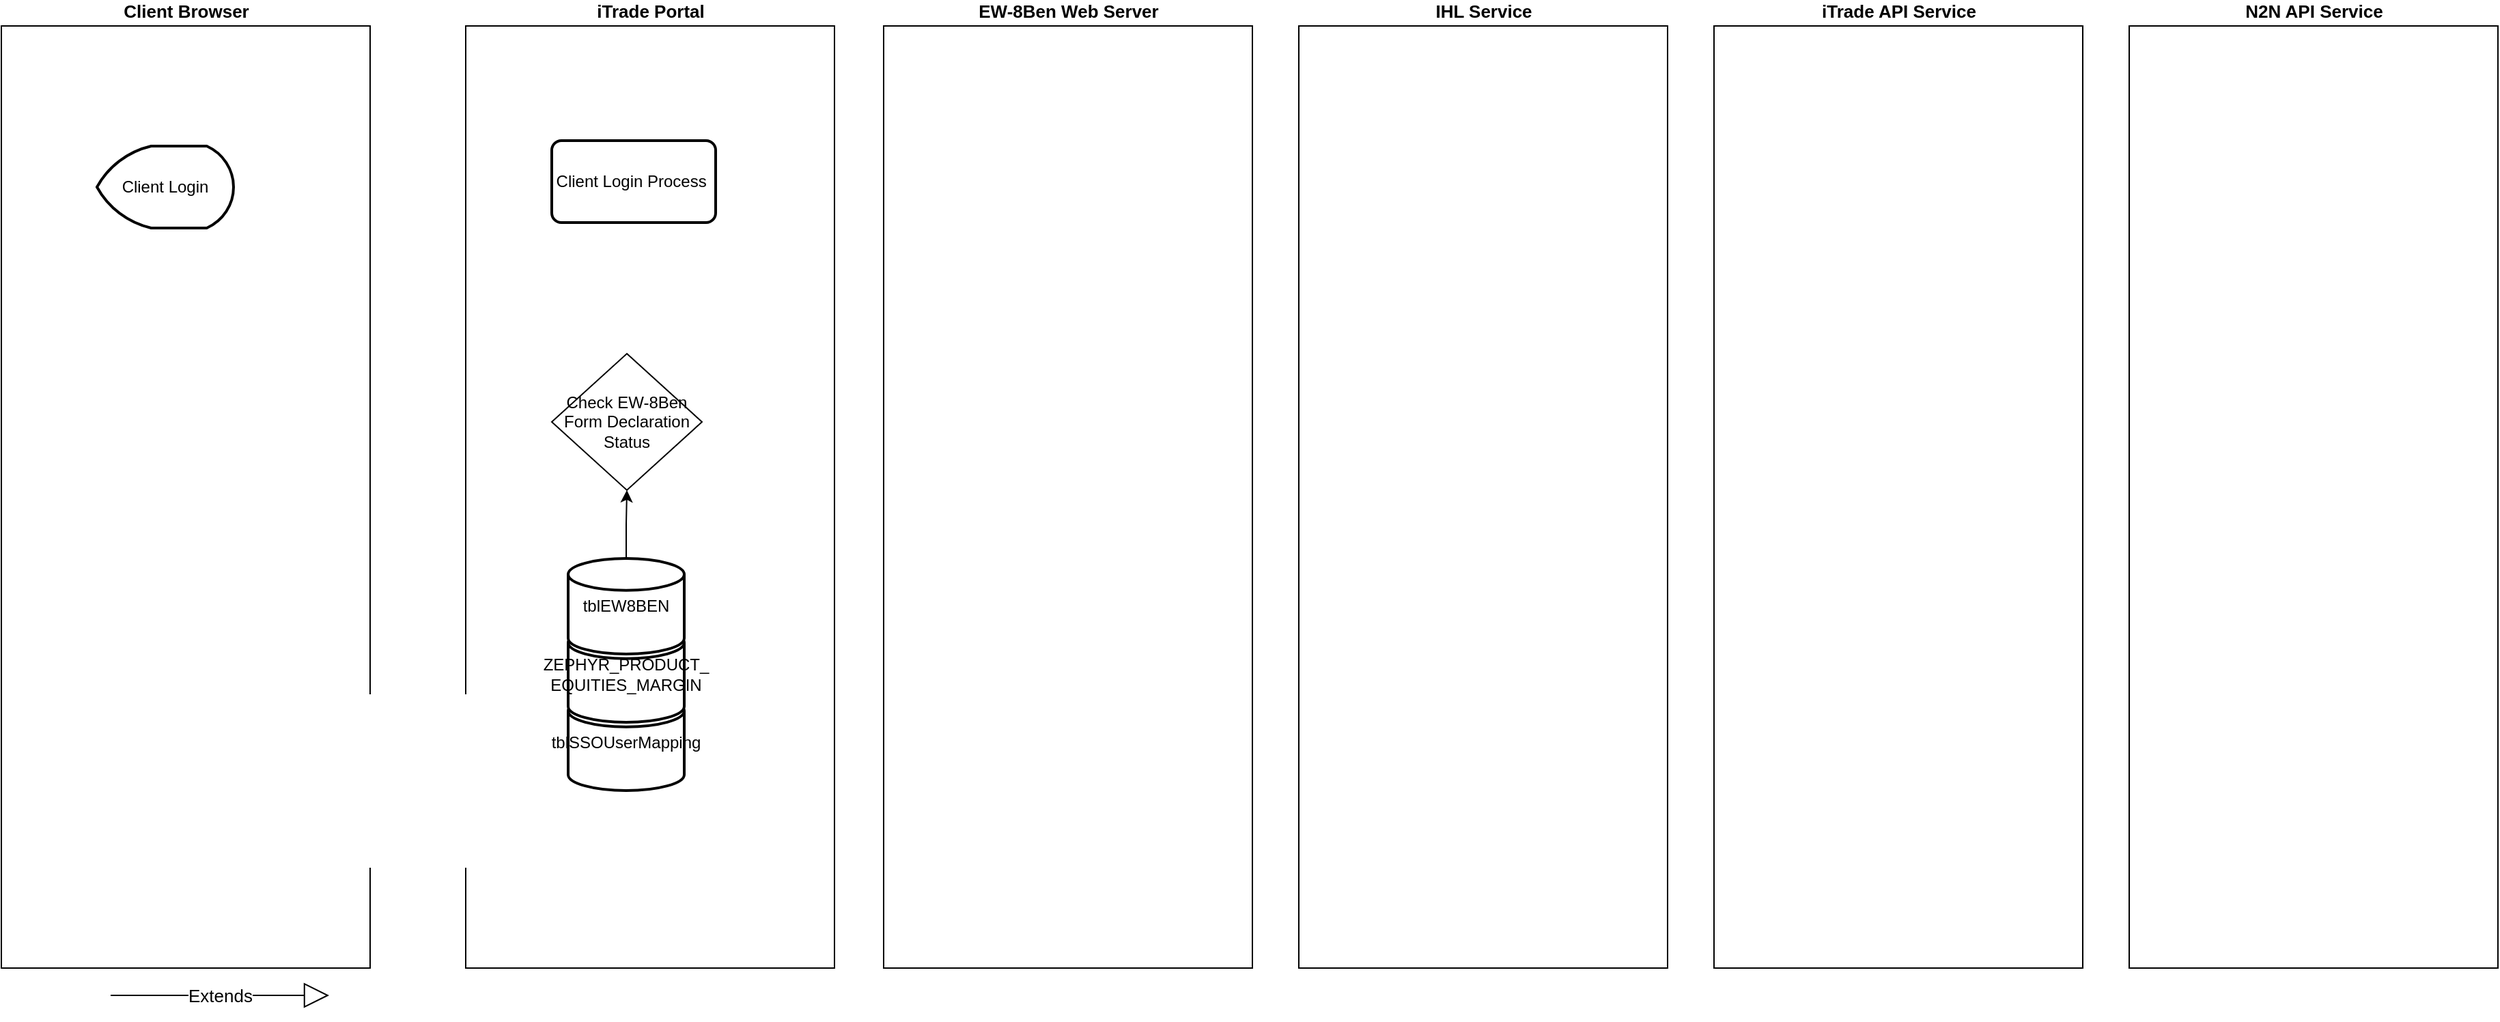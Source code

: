 <mxfile version="10.5.8" type="github"><diagram id="YMtYOnzUOrOTfLu4kTXC" name="Page-1"><mxGraphModel dx="1604" dy="1808" grid="1" gridSize="10" guides="1" tooltips="1" connect="1" arrows="1" fold="1" page="1" pageScale="1" pageWidth="850" pageHeight="1100" math="0" shadow="0"><root><mxCell id="0"/><mxCell id="1" parent="0"/><mxCell id="tJ9BCTHQ244fIdcCI2bb-15" value="Client Browser" style="verticalLabelPosition=top;verticalAlign=bottom;html=1;shape=mxgraph.basic.rect;fillColor=#ffffff;fillColor2=none;strokeColor=#000000;strokeWidth=1;size=20;indent=5;labelPosition=center;align=center;fontStyle=1;fontSize=13;" vertex="1" parent="1"><mxGeometry x="-110" y="-770" width="270" height="690" as="geometry"/></mxCell><mxCell id="tJ9BCTHQ244fIdcCI2bb-10" value="iTrade Portal" style="verticalLabelPosition=top;verticalAlign=bottom;html=1;shape=mxgraph.basic.rect;fillColor=#ffffff;fillColor2=none;strokeColor=#000000;strokeWidth=1;size=20;indent=5;labelPosition=center;align=center;fontStyle=1;fontSize=13;" vertex="1" parent="1"><mxGeometry x="230" y="-770" width="270" height="690" as="geometry"/></mxCell><mxCell id="tJ9BCTHQ244fIdcCI2bb-2" value="Client Login" style="strokeWidth=2;html=1;shape=mxgraph.flowchart.display;whiteSpace=wrap;" vertex="1" parent="1"><mxGeometry x="-40" y="-682" width="100" height="60" as="geometry"/></mxCell><mxCell id="tJ9BCTHQ244fIdcCI2bb-8" value="Client Login Process&amp;nbsp;" style="rounded=1;whiteSpace=wrap;html=1;absoluteArcSize=1;arcSize=14;strokeWidth=2;" vertex="1" parent="1"><mxGeometry x="293" y="-686" width="120" height="60" as="geometry"/></mxCell><mxCell id="tJ9BCTHQ244fIdcCI2bb-9" value="&lt;span&gt;Check EW-8Ben Form Declaration Status&lt;/span&gt;" style="rhombus;whiteSpace=wrap;html=1;" vertex="1" parent="1"><mxGeometry x="293" y="-530" width="110" height="100" as="geometry"/></mxCell><mxCell id="tJ9BCTHQ244fIdcCI2bb-18" value="EW-8Ben Web Server" style="verticalLabelPosition=top;verticalAlign=bottom;html=1;shape=mxgraph.basic.rect;fillColor=#ffffff;fillColor2=none;strokeColor=#000000;strokeWidth=1;size=20;indent=5;labelPosition=center;align=center;fontStyle=1;fontSize=13;" vertex="1" parent="1"><mxGeometry x="536" y="-770" width="270" height="690" as="geometry"/></mxCell><mxCell id="tJ9BCTHQ244fIdcCI2bb-19" value="IHL Service" style="verticalLabelPosition=top;verticalAlign=bottom;html=1;shape=mxgraph.basic.rect;fillColor=#ffffff;fillColor2=none;strokeColor=#000000;strokeWidth=1;size=20;indent=5;labelPosition=center;align=center;fontStyle=1;fontSize=13;" vertex="1" parent="1"><mxGeometry x="840" y="-770" width="270" height="690" as="geometry"/></mxCell><mxCell id="tJ9BCTHQ244fIdcCI2bb-20" value="iTrade API Service" style="verticalLabelPosition=top;verticalAlign=bottom;html=1;shape=mxgraph.basic.rect;fillColor=#ffffff;fillColor2=none;strokeColor=#000000;strokeWidth=1;size=20;indent=5;labelPosition=center;align=center;fontStyle=1;fontSize=13;" vertex="1" parent="1"><mxGeometry x="1144" y="-770" width="270" height="690" as="geometry"/></mxCell><mxCell id="tJ9BCTHQ244fIdcCI2bb-21" value="N2N API Service" style="verticalLabelPosition=top;verticalAlign=bottom;html=1;shape=mxgraph.basic.rect;fillColor=#ffffff;fillColor2=none;strokeColor=#000000;strokeWidth=1;size=20;indent=5;labelPosition=center;align=center;fontStyle=1;fontSize=13;" vertex="1" parent="1"><mxGeometry x="1448" y="-770" width="270" height="690" as="geometry"/></mxCell><mxCell id="tJ9BCTHQ244fIdcCI2bb-25" value="tblSSOUserMapping" style="strokeWidth=2;html=1;shape=mxgraph.flowchart.database;whiteSpace=wrap;" vertex="1" parent="1"><mxGeometry x="305" y="-280" width="85" height="70" as="geometry"/></mxCell><mxCell id="tJ9BCTHQ244fIdcCI2bb-22" value="ZEPHYR_PRODUCT_&lt;br&gt;EQUITIES_MARGIN" style="strokeWidth=2;shape=mxgraph.flowchart.database;whiteSpace=wrap;html=1;labelPosition=center;verticalLabelPosition=middle;align=center;verticalAlign=middle;" vertex="1" parent="1"><mxGeometry x="305" y="-330" width="85" height="70" as="geometry"/></mxCell><mxCell id="tJ9BCTHQ244fIdcCI2bb-26" style="edgeStyle=orthogonalEdgeStyle;rounded=0;orthogonalLoop=1;jettySize=auto;html=1;exitX=0.5;exitY=0;exitDx=0;exitDy=0;exitPerimeter=0;entryX=0.5;entryY=1;entryDx=0;entryDy=0;fontSize=13;" edge="1" parent="1" source="tJ9BCTHQ244fIdcCI2bb-3" target="tJ9BCTHQ244fIdcCI2bb-9"><mxGeometry relative="1" as="geometry"/></mxCell><mxCell id="tJ9BCTHQ244fIdcCI2bb-3" value="tblEW8BEN" style="strokeWidth=2;html=1;shape=mxgraph.flowchart.database;whiteSpace=wrap;" vertex="1" parent="1"><mxGeometry x="305" y="-380" width="85" height="70" as="geometry"/></mxCell><mxCell id="tJ9BCTHQ244fIdcCI2bb-27" value="Extends" style="endArrow=block;endSize=16;endFill=0;html=1;fontSize=13;" edge="1" parent="1"><mxGeometry width="160" relative="1" as="geometry"><mxPoint x="-30" y="-60" as="sourcePoint"/><mxPoint x="130" y="-60" as="targetPoint"/></mxGeometry></mxCell></root></mxGraphModel></diagram></mxfile>